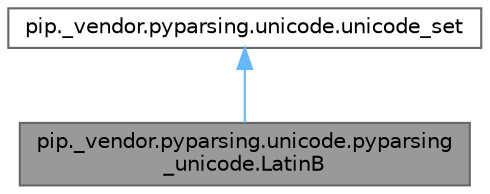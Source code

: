 digraph "pip._vendor.pyparsing.unicode.pyparsing_unicode.LatinB"
{
 // LATEX_PDF_SIZE
  bgcolor="transparent";
  edge [fontname=Helvetica,fontsize=10,labelfontname=Helvetica,labelfontsize=10];
  node [fontname=Helvetica,fontsize=10,shape=box,height=0.2,width=0.4];
  Node1 [id="Node000001",label="pip._vendor.pyparsing.unicode.pyparsing\l_unicode.LatinB",height=0.2,width=0.4,color="gray40", fillcolor="grey60", style="filled", fontcolor="black",tooltip=" "];
  Node2 -> Node1 [id="edge2_Node000001_Node000002",dir="back",color="steelblue1",style="solid",tooltip=" "];
  Node2 [id="Node000002",label="pip._vendor.pyparsing.unicode.unicode_set",height=0.2,width=0.4,color="gray40", fillcolor="white", style="filled",URL="$df/dab/classpip_1_1__vendor_1_1pyparsing_1_1unicode_1_1unicode__set.html",tooltip=" "];
}
